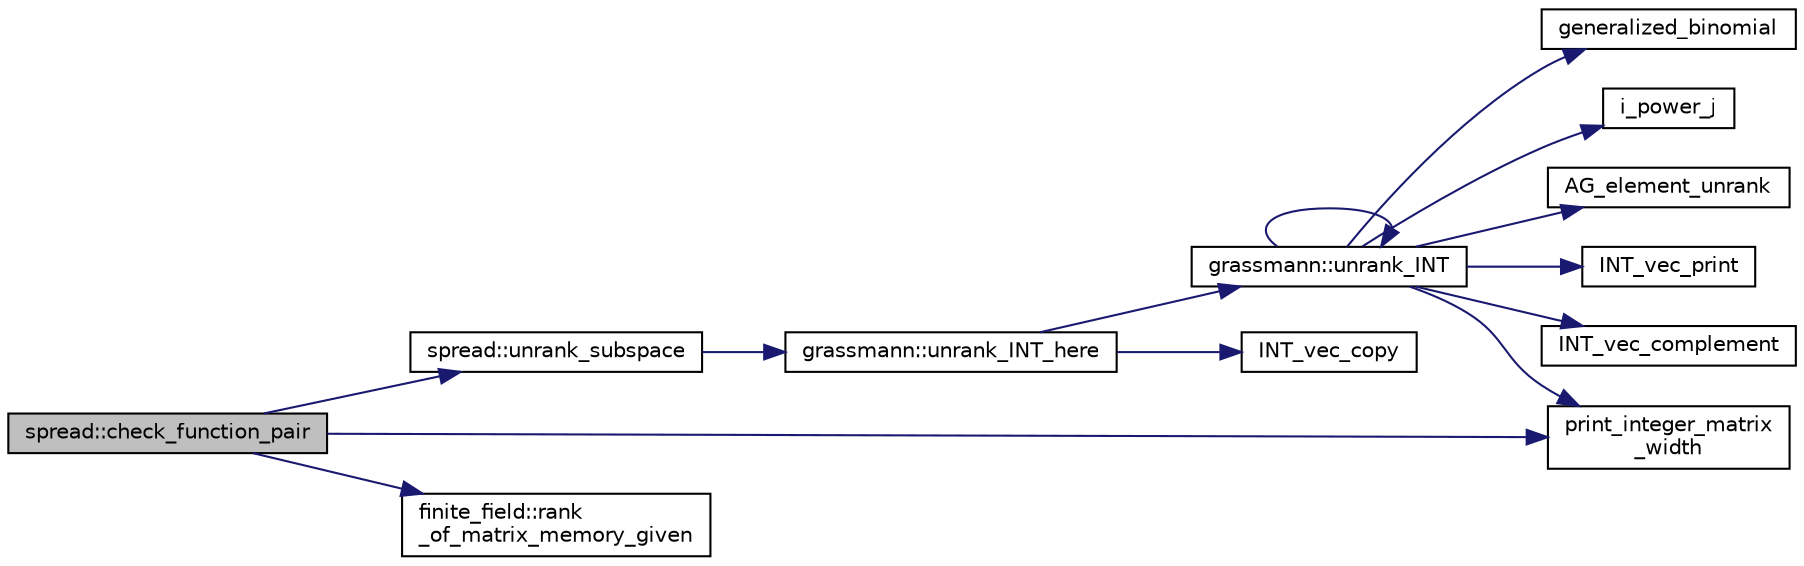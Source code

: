 digraph "spread::check_function_pair"
{
  edge [fontname="Helvetica",fontsize="10",labelfontname="Helvetica",labelfontsize="10"];
  node [fontname="Helvetica",fontsize="10",shape=record];
  rankdir="LR";
  Node119 [label="spread::check_function_pair",height=0.2,width=0.4,color="black", fillcolor="grey75", style="filled", fontcolor="black"];
  Node119 -> Node120 [color="midnightblue",fontsize="10",style="solid",fontname="Helvetica"];
  Node120 [label="spread::unrank_subspace",height=0.2,width=0.4,color="black", fillcolor="white", style="filled",URL="$da/dc1/classspread.html#a9760bc59bc106c8ed23d5bd1cc771fb7"];
  Node120 -> Node121 [color="midnightblue",fontsize="10",style="solid",fontname="Helvetica"];
  Node121 [label="grassmann::unrank_INT_here",height=0.2,width=0.4,color="black", fillcolor="white", style="filled",URL="$df/d02/classgrassmann.html#aa51bb30ed0feb7ad87d500b76e0b3cbe"];
  Node121 -> Node122 [color="midnightblue",fontsize="10",style="solid",fontname="Helvetica"];
  Node122 [label="grassmann::unrank_INT",height=0.2,width=0.4,color="black", fillcolor="white", style="filled",URL="$df/d02/classgrassmann.html#a32079405b95a6da2ba1420567d762d64"];
  Node122 -> Node123 [color="midnightblue",fontsize="10",style="solid",fontname="Helvetica"];
  Node123 [label="generalized_binomial",height=0.2,width=0.4,color="black", fillcolor="white", style="filled",URL="$d2/d7c/combinatorics_8_c.html#a24762dc22e45175d18ec1ec1d2556ae8"];
  Node122 -> Node124 [color="midnightblue",fontsize="10",style="solid",fontname="Helvetica"];
  Node124 [label="i_power_j",height=0.2,width=0.4,color="black", fillcolor="white", style="filled",URL="$de/dc5/algebra__and__number__theory_8h.html#a39b321523e8957d701618bb5cac542b5"];
  Node122 -> Node125 [color="midnightblue",fontsize="10",style="solid",fontname="Helvetica"];
  Node125 [label="AG_element_unrank",height=0.2,width=0.4,color="black", fillcolor="white", style="filled",URL="$d4/d67/geometry_8h.html#a4a33b86c87b2879b97cfa1327abe2885"];
  Node122 -> Node126 [color="midnightblue",fontsize="10",style="solid",fontname="Helvetica"];
  Node126 [label="INT_vec_print",height=0.2,width=0.4,color="black", fillcolor="white", style="filled",URL="$df/dbf/sajeeb_8_c.html#a79a5901af0b47dd0d694109543c027fe"];
  Node122 -> Node122 [color="midnightblue",fontsize="10",style="solid",fontname="Helvetica"];
  Node122 -> Node127 [color="midnightblue",fontsize="10",style="solid",fontname="Helvetica"];
  Node127 [label="INT_vec_complement",height=0.2,width=0.4,color="black", fillcolor="white", style="filled",URL="$d5/db4/io__and__os_8h.html#a2a0a724647575fcd3090c763985eb81a"];
  Node122 -> Node128 [color="midnightblue",fontsize="10",style="solid",fontname="Helvetica"];
  Node128 [label="print_integer_matrix\l_width",height=0.2,width=0.4,color="black", fillcolor="white", style="filled",URL="$d5/db4/io__and__os_8h.html#aa78f3e73fc2179251bd15adbcc31573f"];
  Node121 -> Node129 [color="midnightblue",fontsize="10",style="solid",fontname="Helvetica"];
  Node129 [label="INT_vec_copy",height=0.2,width=0.4,color="black", fillcolor="white", style="filled",URL="$df/dbf/sajeeb_8_c.html#ac2d875e27e009af6ec04d17254d11075"];
  Node119 -> Node128 [color="midnightblue",fontsize="10",style="solid",fontname="Helvetica"];
  Node119 -> Node130 [color="midnightblue",fontsize="10",style="solid",fontname="Helvetica"];
  Node130 [label="finite_field::rank\l_of_matrix_memory_given",height=0.2,width=0.4,color="black", fillcolor="white", style="filled",URL="$df/d5a/classfinite__field.html#a52f3b31ffe0b3cad48c79ffe464f6017"];
}
